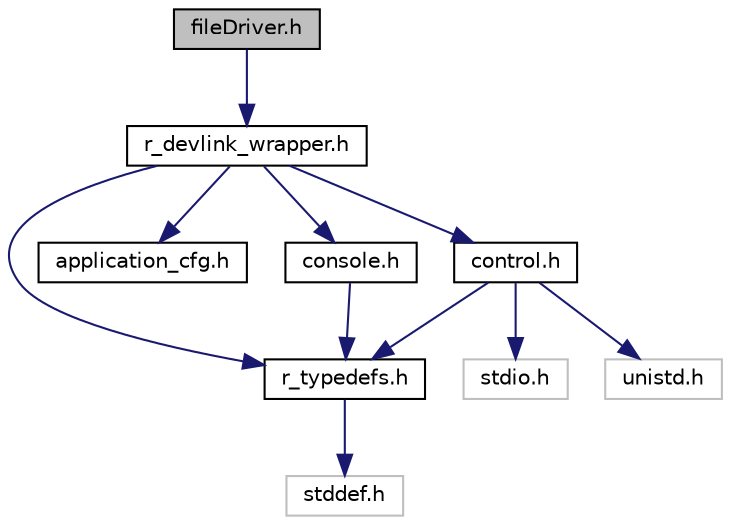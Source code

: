 digraph "fileDriver.h"
{
 // LATEX_PDF_SIZE
  edge [fontname="Helvetica",fontsize="10",labelfontname="Helvetica",labelfontsize="10"];
  node [fontname="Helvetica",fontsize="10",shape=record];
  Node1 [label="fileDriver.h",height=0.2,width=0.4,color="black", fillcolor="grey75", style="filled", fontcolor="black",tooltip=" "];
  Node1 -> Node2 [color="midnightblue",fontsize="10",style="solid",fontname="Helvetica"];
  Node2 [label="r_devlink_wrapper.h",height=0.2,width=0.4,color="black", fillcolor="white", style="filled",URL="$db/d34/r__devlink__wrapper_8h.html",tooltip=" "];
  Node2 -> Node3 [color="midnightblue",fontsize="10",style="solid",fontname="Helvetica"];
  Node3 [label="r_typedefs.h",height=0.2,width=0.4,color="black", fillcolor="white", style="filled",URL="$d9/de3/r__typedefs_8h.html",tooltip=" "];
  Node3 -> Node4 [color="midnightblue",fontsize="10",style="solid",fontname="Helvetica"];
  Node4 [label="stddef.h",height=0.2,width=0.4,color="grey75", fillcolor="white", style="filled",tooltip=" "];
  Node2 -> Node5 [color="midnightblue",fontsize="10",style="solid",fontname="Helvetica"];
  Node5 [label="application_cfg.h",height=0.2,width=0.4,color="black", fillcolor="white", style="filled",URL="$d0/d93/application__cfg_8h.html",tooltip=" "];
  Node2 -> Node6 [color="midnightblue",fontsize="10",style="solid",fontname="Helvetica"];
  Node6 [label="control.h",height=0.2,width=0.4,color="black", fillcolor="white", style="filled",URL="$d9/d02/control_8h.html",tooltip=" "];
  Node6 -> Node7 [color="midnightblue",fontsize="10",style="solid",fontname="Helvetica"];
  Node7 [label="stdio.h",height=0.2,width=0.4,color="grey75", fillcolor="white", style="filled",tooltip=" "];
  Node6 -> Node8 [color="midnightblue",fontsize="10",style="solid",fontname="Helvetica"];
  Node8 [label="unistd.h",height=0.2,width=0.4,color="grey75", fillcolor="white", style="filled",tooltip=" "];
  Node6 -> Node3 [color="midnightblue",fontsize="10",style="solid",fontname="Helvetica"];
  Node2 -> Node9 [color="midnightblue",fontsize="10",style="solid",fontname="Helvetica"];
  Node9 [label="console.h",height=0.2,width=0.4,color="black", fillcolor="white", style="filled",URL="$d0/de3/console_8h.html",tooltip=" "];
  Node9 -> Node3 [color="midnightblue",fontsize="10",style="solid",fontname="Helvetica"];
}
